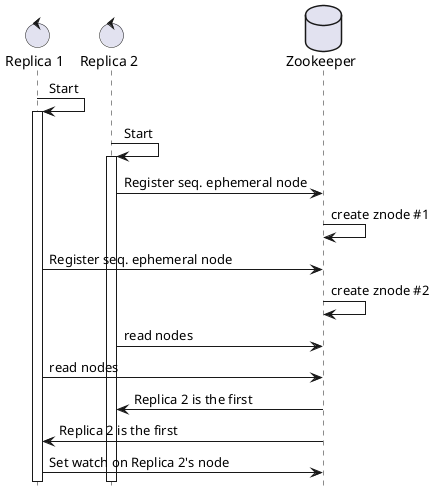 @startuml
hide footbox
control "Replica 1" as r1
control "Replica 2" as r2
database "Zookeeper" as zk


r1->r1: Start
activate r1
r2->r2: Start
activate r2
r2->zk: Register seq. ephemeral node
zk->zk: create znode #1
r1->zk: Register seq. ephemeral node
zk->zk: create znode #2
r2->zk: read nodes
r1->zk: read nodes
zk->r2: Replica 2 is the first
zk->r1: Replica 2 is the first
r1->zk: Set watch on Replica 2's node
@enduml